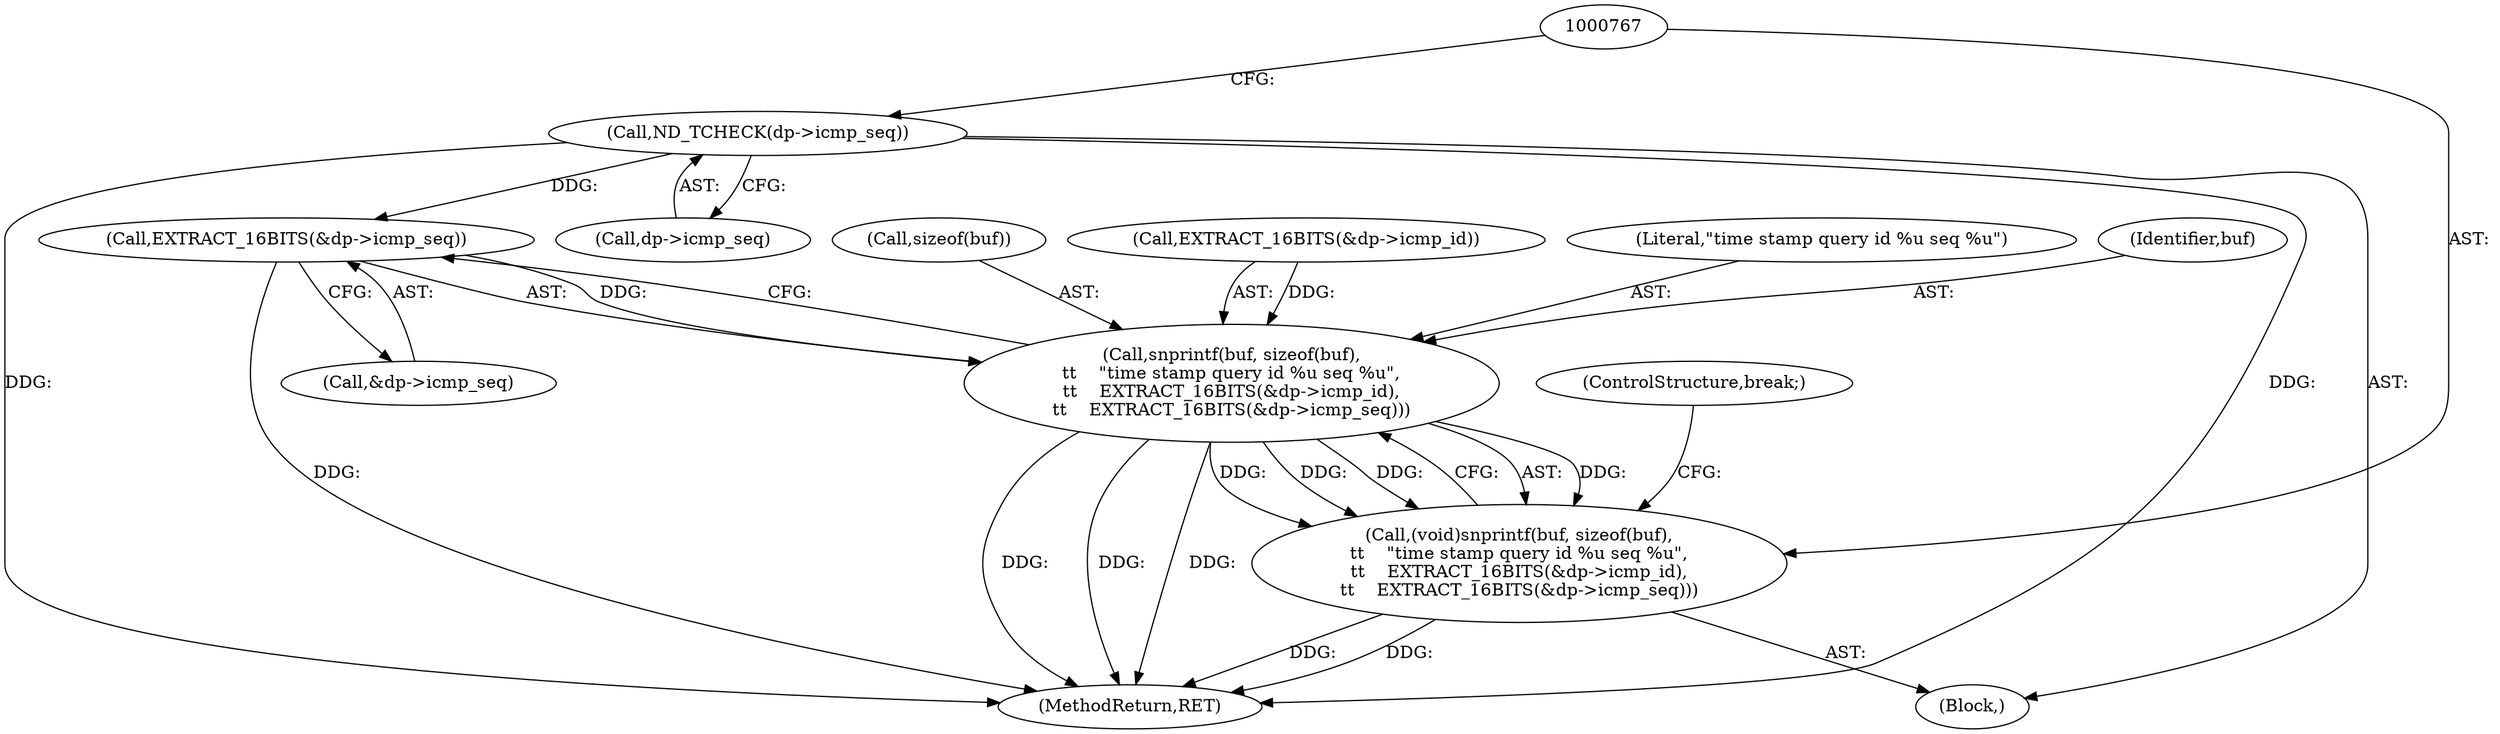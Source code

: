 digraph "0_tcpdump_8509ef02eceb2bbb479cea10fe4a7ec6395f1a8b@pointer" {
"1000762" [label="(Call,ND_TCHECK(dp->icmp_seq))"];
"1000778" [label="(Call,EXTRACT_16BITS(&dp->icmp_seq))"];
"1000768" [label="(Call,snprintf(buf, sizeof(buf),\n\t\t    \"time stamp query id %u seq %u\",\n\t\t    EXTRACT_16BITS(&dp->icmp_id),\n\t\t    EXTRACT_16BITS(&dp->icmp_seq)))"];
"1000766" [label="(Call,(void)snprintf(buf, sizeof(buf),\n\t\t    \"time stamp query id %u seq %u\",\n\t\t    EXTRACT_16BITS(&dp->icmp_id),\n\t\t    EXTRACT_16BITS(&dp->icmp_seq)))"];
"1000762" [label="(Call,ND_TCHECK(dp->icmp_seq))"];
"1001265" [label="(MethodReturn,RET)"];
"1000162" [label="(Block,)"];
"1000768" [label="(Call,snprintf(buf, sizeof(buf),\n\t\t    \"time stamp query id %u seq %u\",\n\t\t    EXTRACT_16BITS(&dp->icmp_id),\n\t\t    EXTRACT_16BITS(&dp->icmp_seq)))"];
"1000766" [label="(Call,(void)snprintf(buf, sizeof(buf),\n\t\t    \"time stamp query id %u seq %u\",\n\t\t    EXTRACT_16BITS(&dp->icmp_id),\n\t\t    EXTRACT_16BITS(&dp->icmp_seq)))"];
"1000773" [label="(Call,EXTRACT_16BITS(&dp->icmp_id))"];
"1000778" [label="(Call,EXTRACT_16BITS(&dp->icmp_seq))"];
"1000772" [label="(Literal,\"time stamp query id %u seq %u\")"];
"1000783" [label="(ControlStructure,break;)"];
"1000769" [label="(Identifier,buf)"];
"1000770" [label="(Call,sizeof(buf))"];
"1000779" [label="(Call,&dp->icmp_seq)"];
"1000763" [label="(Call,dp->icmp_seq)"];
"1000762" -> "1000162"  [label="AST: "];
"1000762" -> "1000763"  [label="CFG: "];
"1000763" -> "1000762"  [label="AST: "];
"1000767" -> "1000762"  [label="CFG: "];
"1000762" -> "1001265"  [label="DDG: "];
"1000762" -> "1001265"  [label="DDG: "];
"1000762" -> "1000778"  [label="DDG: "];
"1000778" -> "1000768"  [label="AST: "];
"1000778" -> "1000779"  [label="CFG: "];
"1000779" -> "1000778"  [label="AST: "];
"1000768" -> "1000778"  [label="CFG: "];
"1000778" -> "1001265"  [label="DDG: "];
"1000778" -> "1000768"  [label="DDG: "];
"1000768" -> "1000766"  [label="AST: "];
"1000769" -> "1000768"  [label="AST: "];
"1000770" -> "1000768"  [label="AST: "];
"1000772" -> "1000768"  [label="AST: "];
"1000773" -> "1000768"  [label="AST: "];
"1000766" -> "1000768"  [label="CFG: "];
"1000768" -> "1001265"  [label="DDG: "];
"1000768" -> "1001265"  [label="DDG: "];
"1000768" -> "1001265"  [label="DDG: "];
"1000768" -> "1000766"  [label="DDG: "];
"1000768" -> "1000766"  [label="DDG: "];
"1000768" -> "1000766"  [label="DDG: "];
"1000768" -> "1000766"  [label="DDG: "];
"1000773" -> "1000768"  [label="DDG: "];
"1000766" -> "1000162"  [label="AST: "];
"1000767" -> "1000766"  [label="AST: "];
"1000783" -> "1000766"  [label="CFG: "];
"1000766" -> "1001265"  [label="DDG: "];
"1000766" -> "1001265"  [label="DDG: "];
}
